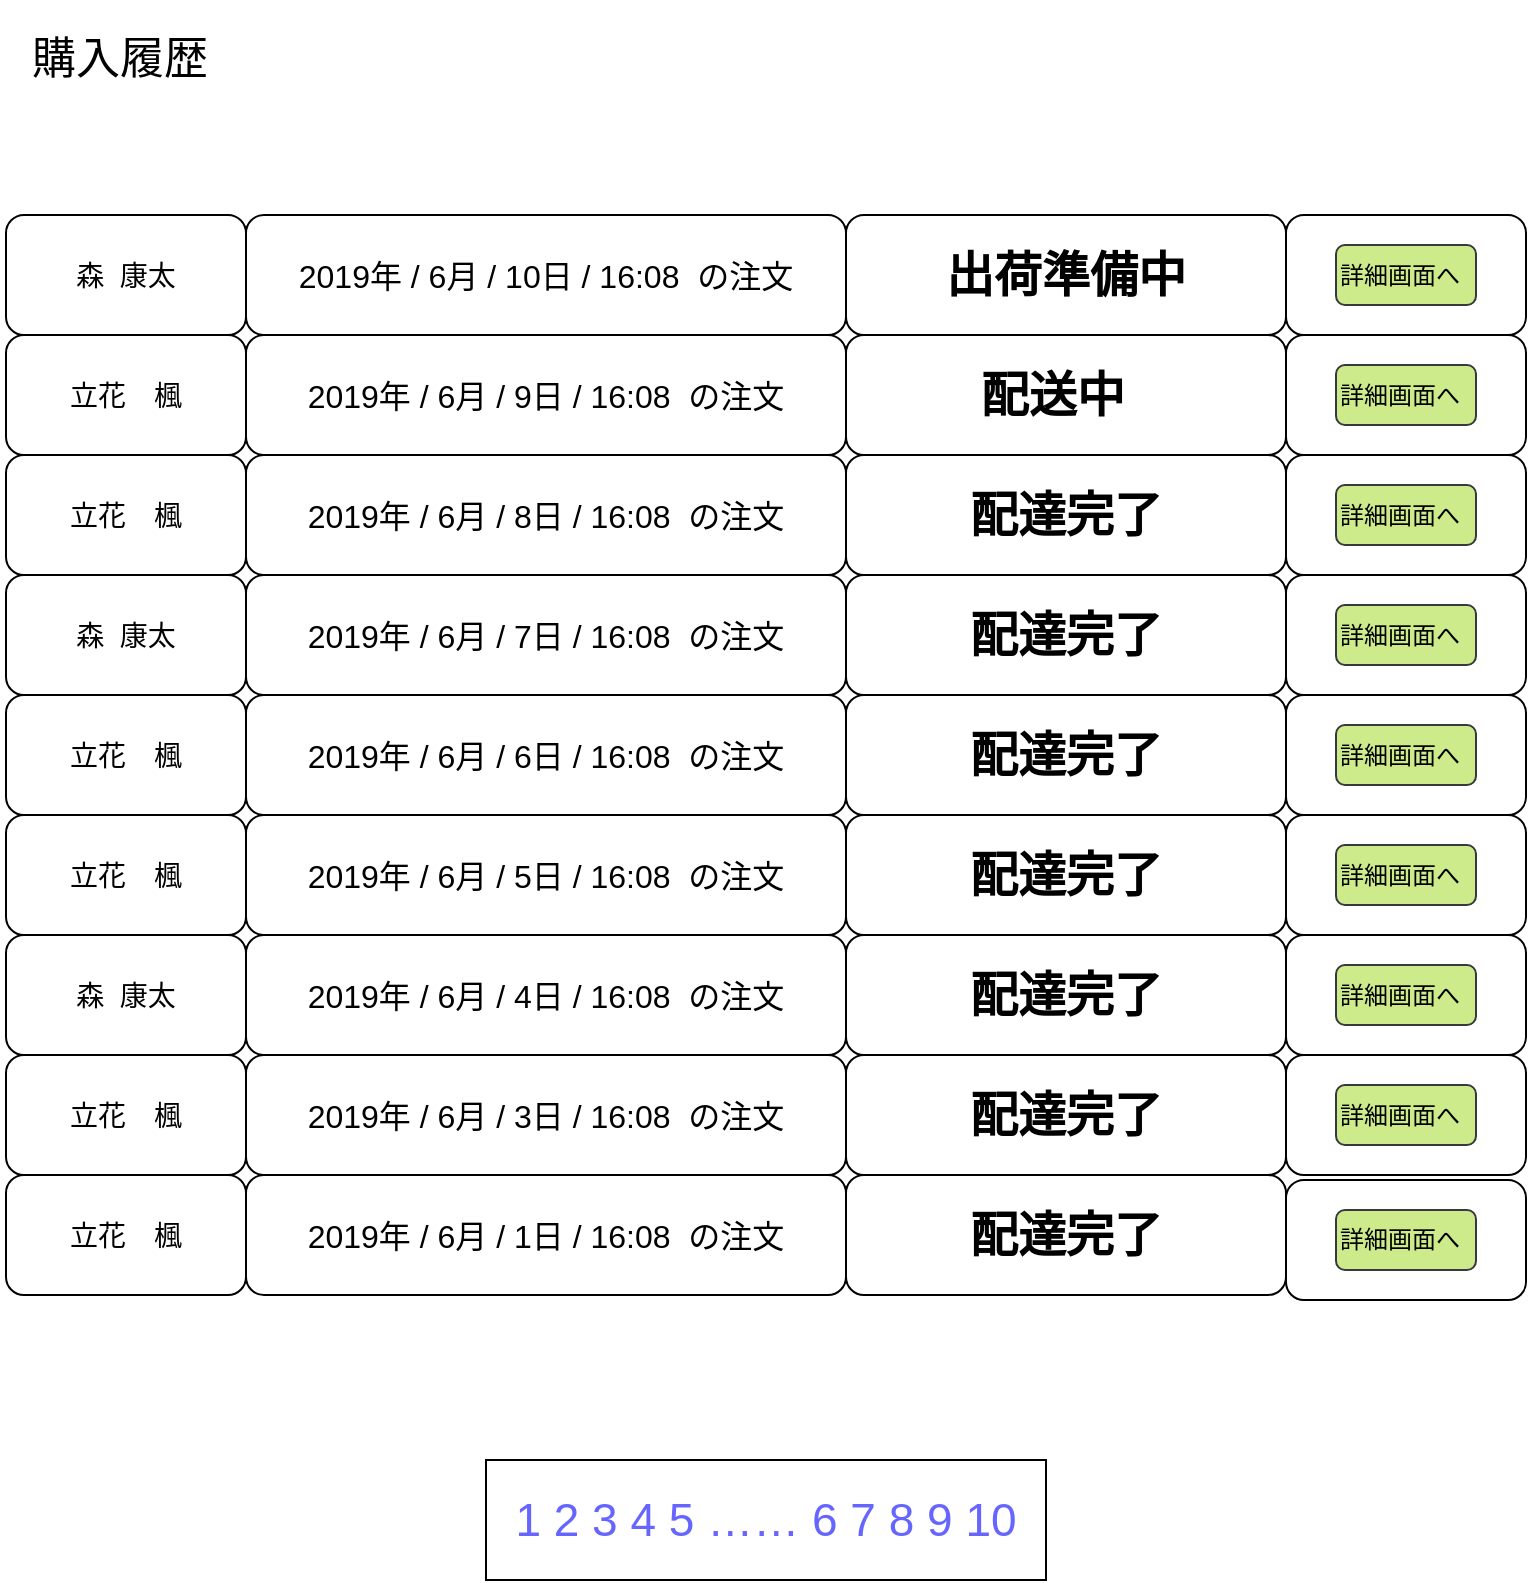 <mxfile version="10.9.3" type="github"><diagram id="1Ck8rWMUNs0v2sUKAauB" name="ãã¼ã¸1"><mxGraphModel dx="1426" dy="726" grid="1" gridSize="10" guides="1" tooltips="1" connect="1" arrows="1" fold="1" page="1" pageScale="1" pageWidth="827" pageHeight="1169" math="0" shadow="0"><root><mxCell id="0"/><mxCell id="1" parent="0"/><mxCell id="WLR3DmJj_Ut5B1vuZmKI-1" value="&lt;span style=&quot;font-size: 22px&quot;&gt;購入履歴&lt;/span&gt;" style="rounded=0;whiteSpace=wrap;html=1;strokeColor=none;fillColor=#ffffff;" parent="1" vertex="1"><mxGeometry x="30" y="20" width="120" height="60" as="geometry"/></mxCell><mxCell id="WLR3DmJj_Ut5B1vuZmKI-6" value="&lt;font style=&quot;font-size: 24px&quot;&gt;&lt;b&gt;&amp;nbsp;出荷準備中&amp;nbsp;&lt;/b&gt;&lt;/font&gt;" style="rounded=1;whiteSpace=wrap;html=1;align=center;" parent="1" vertex="1"><mxGeometry x="453" y="127.5" width="220" height="60" as="geometry"/></mxCell><mxCell id="WLR3DmJj_Ut5B1vuZmKI-7" value="2019年 / 6月 / 9日 / 16:08&amp;nbsp; の注文" style="rounded=1;whiteSpace=wrap;html=1;strokeColor=#000000;fillColor=none;fontSize=16;" parent="1" vertex="1"><mxGeometry x="153" y="187.5" width="300" height="60" as="geometry"/></mxCell><mxCell id="WLR3DmJj_Ut5B1vuZmKI-8" value="&lt;font style=&quot;font-size: 24px&quot;&gt;&lt;b&gt;配送中&amp;nbsp;&amp;nbsp;&lt;/b&gt;&lt;/font&gt;" style="rounded=1;whiteSpace=wrap;html=1;align=center;" parent="1" vertex="1"><mxGeometry x="453" y="187.5" width="220" height="60" as="geometry"/></mxCell><mxCell id="WLR3DmJj_Ut5B1vuZmKI-17" value="&lt;font style=&quot;font-size: 24px&quot;&gt;&lt;b&gt;&amp;nbsp;配達完了&amp;nbsp;&lt;/b&gt;&lt;/font&gt;" style="rounded=1;whiteSpace=wrap;html=1;align=center;" parent="1" vertex="1"><mxGeometry x="453" y="247.5" width="220" height="60" as="geometry"/></mxCell><mxCell id="WLR3DmJj_Ut5B1vuZmKI-18" value="2019年 / 6月 / 8日 / 16:08&amp;nbsp; の注文" style="rounded=1;whiteSpace=wrap;html=1;strokeColor=#000000;fillColor=none;fontSize=16;" parent="1" vertex="1"><mxGeometry x="153" y="247.5" width="300" height="60" as="geometry"/></mxCell><mxCell id="WLR3DmJj_Ut5B1vuZmKI-19" value="2019年 / 6月 / 10日 / 16:08&amp;nbsp; の注文" style="rounded=1;whiteSpace=wrap;html=1;strokeColor=#000000;fillColor=none;fontSize=16;" parent="1" vertex="1"><mxGeometry x="153" y="127.5" width="300" height="60" as="geometry"/></mxCell><mxCell id="oiul9Ft5JokD7nXcjxSX-1" value="&lt;span style=&quot;text-align: left&quot;&gt;&lt;font style=&quot;font-size: 14px&quot;&gt;森&amp;nbsp; 康太&lt;/font&gt;&lt;/span&gt;" style="rounded=1;whiteSpace=wrap;html=1;" parent="1" vertex="1"><mxGeometry x="33" y="127.5" width="120" height="60" as="geometry"/></mxCell><mxCell id="oiul9Ft5JokD7nXcjxSX-4" value="&lt;span style=&quot;text-align: left&quot;&gt;&lt;font style=&quot;font-size: 14px&quot;&gt;立花　楓&lt;/font&gt;&lt;/span&gt;" style="rounded=1;whiteSpace=wrap;html=1;" parent="1" vertex="1"><mxGeometry x="33" y="187.5" width="120" height="60" as="geometry"/></mxCell><mxCell id="oiul9Ft5JokD7nXcjxSX-5" value="&lt;span style=&quot;text-align: left&quot;&gt;&lt;font style=&quot;font-size: 14px&quot;&gt;立花　楓&lt;/font&gt;&lt;/span&gt;" style="rounded=1;whiteSpace=wrap;html=1;" parent="1" vertex="1"><mxGeometry x="33" y="247.5" width="120" height="60" as="geometry"/></mxCell><mxCell id="oiul9Ft5JokD7nXcjxSX-7" value="&lt;b style=&quot;font-size: 24px&quot;&gt;&amp;nbsp;配達完了&amp;nbsp;&lt;/b&gt;" style="rounded=1;whiteSpace=wrap;html=1;align=center;" parent="1" vertex="1"><mxGeometry x="453" y="307.5" width="220" height="60" as="geometry"/></mxCell><mxCell id="oiul9Ft5JokD7nXcjxSX-8" value="2019年 / 6月 / 6日 / 16:08&amp;nbsp; の注文" style="rounded=1;whiteSpace=wrap;html=1;strokeColor=#000000;fillColor=none;fontSize=16;" parent="1" vertex="1"><mxGeometry x="153" y="367.5" width="300" height="60" as="geometry"/></mxCell><mxCell id="oiul9Ft5JokD7nXcjxSX-9" value="&lt;b style=&quot;font-size: 24px ; white-space: normal&quot;&gt;&amp;nbsp;配達完了&amp;nbsp;&lt;/b&gt;" style="rounded=1;whiteSpace=wrap;html=1;align=center;" parent="1" vertex="1"><mxGeometry x="453" y="367.5" width="220" height="60" as="geometry"/></mxCell><mxCell id="oiul9Ft5JokD7nXcjxSX-10" value="&lt;font style=&quot;font-size: 24px&quot;&gt;&lt;b&gt;&amp;nbsp;配達完了&amp;nbsp;&lt;/b&gt;&lt;/font&gt;" style="rounded=1;whiteSpace=wrap;html=1;align=center;" parent="1" vertex="1"><mxGeometry x="453" y="427.5" width="220" height="60" as="geometry"/></mxCell><mxCell id="oiul9Ft5JokD7nXcjxSX-11" value="2019年 / 6月 / 5日 / 16:08&amp;nbsp; の注文" style="rounded=1;whiteSpace=wrap;html=1;strokeColor=#000000;fillColor=none;fontSize=16;" parent="1" vertex="1"><mxGeometry x="153" y="427.5" width="300" height="60" as="geometry"/></mxCell><mxCell id="oiul9Ft5JokD7nXcjxSX-12" value="2019年 / 6月 / 7日 / 16:08&amp;nbsp; の注文" style="rounded=1;whiteSpace=wrap;html=1;strokeColor=#000000;fillColor=none;fontSize=16;" parent="1" vertex="1"><mxGeometry x="153" y="307.5" width="300" height="60" as="geometry"/></mxCell><mxCell id="oiul9Ft5JokD7nXcjxSX-13" value="&lt;span style=&quot;text-align: left&quot;&gt;&lt;font style=&quot;font-size: 14px&quot;&gt;森&amp;nbsp; 康太&lt;/font&gt;&lt;/span&gt;" style="rounded=1;whiteSpace=wrap;html=1;" parent="1" vertex="1"><mxGeometry x="33" y="307.5" width="120" height="60" as="geometry"/></mxCell><mxCell id="oiul9Ft5JokD7nXcjxSX-14" value="&lt;span style=&quot;text-align: left&quot;&gt;&lt;font style=&quot;font-size: 14px&quot;&gt;立花　楓&lt;/font&gt;&lt;/span&gt;" style="rounded=1;whiteSpace=wrap;html=1;" parent="1" vertex="1"><mxGeometry x="33" y="367.5" width="120" height="60" as="geometry"/></mxCell><mxCell id="oiul9Ft5JokD7nXcjxSX-15" value="&lt;span style=&quot;text-align: left&quot;&gt;&lt;font style=&quot;font-size: 14px&quot;&gt;立花　楓&lt;/font&gt;&lt;/span&gt;" style="rounded=1;whiteSpace=wrap;html=1;" parent="1" vertex="1"><mxGeometry x="33" y="427.5" width="120" height="60" as="geometry"/></mxCell><mxCell id="oiul9Ft5JokD7nXcjxSX-16" value="&lt;b style=&quot;font-size: 24px ; white-space: normal&quot;&gt;&amp;nbsp;配達完了&amp;nbsp;&lt;/b&gt;" style="rounded=1;whiteSpace=wrap;html=1;align=center;" parent="1" vertex="1"><mxGeometry x="453" y="487.5" width="220" height="60" as="geometry"/></mxCell><mxCell id="oiul9Ft5JokD7nXcjxSX-17" value="2019年 / 6月 / 3日 / 16:08&amp;nbsp; の注文" style="rounded=1;whiteSpace=wrap;html=1;strokeColor=#000000;fillColor=none;fontSize=16;" parent="1" vertex="1"><mxGeometry x="153" y="547.5" width="300" height="60" as="geometry"/></mxCell><mxCell id="oiul9Ft5JokD7nXcjxSX-18" value="&lt;b style=&quot;font-size: 24px ; white-space: normal&quot;&gt;&amp;nbsp;配達完了&amp;nbsp;&lt;/b&gt;" style="rounded=1;whiteSpace=wrap;html=1;align=center;" parent="1" vertex="1"><mxGeometry x="453" y="547.5" width="220" height="60" as="geometry"/></mxCell><mxCell id="oiul9Ft5JokD7nXcjxSX-19" value="&lt;font style=&quot;font-size: 24px&quot;&gt;&lt;b&gt;&amp;nbsp;配達完了&amp;nbsp;&lt;/b&gt;&lt;/font&gt;" style="rounded=1;whiteSpace=wrap;html=1;align=center;" parent="1" vertex="1"><mxGeometry x="453" y="607.5" width="220" height="60" as="geometry"/></mxCell><mxCell id="oiul9Ft5JokD7nXcjxSX-20" value="2019年 / 6月 / 1日 / 16:08&amp;nbsp; の注文" style="rounded=1;whiteSpace=wrap;html=1;strokeColor=#000000;fillColor=none;fontSize=16;" parent="1" vertex="1"><mxGeometry x="153" y="607.5" width="300" height="60" as="geometry"/></mxCell><mxCell id="oiul9Ft5JokD7nXcjxSX-21" value="2019年 / 6月 / 4日 / 16:08&amp;nbsp; の注文" style="rounded=1;whiteSpace=wrap;html=1;strokeColor=#000000;fillColor=none;fontSize=16;" parent="1" vertex="1"><mxGeometry x="153" y="487.5" width="300" height="60" as="geometry"/></mxCell><mxCell id="oiul9Ft5JokD7nXcjxSX-22" value="&lt;span style=&quot;text-align: left&quot;&gt;&lt;font style=&quot;font-size: 14px&quot;&gt;森&amp;nbsp; 康太&lt;/font&gt;&lt;/span&gt;" style="rounded=1;whiteSpace=wrap;html=1;" parent="1" vertex="1"><mxGeometry x="33" y="487.5" width="120" height="60" as="geometry"/></mxCell><mxCell id="oiul9Ft5JokD7nXcjxSX-23" value="&lt;span style=&quot;text-align: left&quot;&gt;&lt;font style=&quot;font-size: 14px&quot;&gt;立花　楓&lt;/font&gt;&lt;/span&gt;" style="rounded=1;whiteSpace=wrap;html=1;" parent="1" vertex="1"><mxGeometry x="33" y="547.5" width="120" height="60" as="geometry"/></mxCell><mxCell id="oiul9Ft5JokD7nXcjxSX-24" value="&lt;span style=&quot;text-align: left&quot;&gt;&lt;font style=&quot;font-size: 14px&quot;&gt;立花　楓&lt;/font&gt;&lt;/span&gt;" style="rounded=1;whiteSpace=wrap;html=1;" parent="1" vertex="1"><mxGeometry x="33" y="607.5" width="120" height="60" as="geometry"/></mxCell><mxCell id="oiul9Ft5JokD7nXcjxSX-28" value="1 2 3 4 5 …… 6 7 8 9 10" style="rounded=0;whiteSpace=wrap;html=1;fontSize=23;align=center;fontColor=#6666FF;" parent="1" vertex="1"><mxGeometry x="273" y="750" width="280" height="60" as="geometry"/></mxCell><mxCell id="oiul9Ft5JokD7nXcjxSX-30" value="&lt;span style=&quot;font-family: &amp;#34;helvetica&amp;#34; , &amp;#34;arial&amp;#34; , sans-serif ; font-size: 0px ; white-space: nowrap&quot;&gt;%3CmxGraphModel%3E%3Croot%3E%3CmxCell%20id%3D%220%22%2F%3E%3CmxCell%20id%3D%221%22%20parent%3D%220%22%2F%3E%3CmxCell%20id%3D%222%22%20value%3D%22%E8%A9%B3%E7%B4%B0%E7%94%BB%E9%9D%A2%E3%81%B8%22%20style%3D%22rounded%3D1%3BwhiteSpace%3Dwrap%3Bhtml%3D1%3BstrokeWidth%3D1%3BfillColor%3D%23cdeb8b%3Balign%3Dleft%3BstrokeColor%3D%2336393d%3B%22%20vertex%3D%221%22%20parent%3D%221%22%3E%3CmxGeometry%20x%3D%22479%22%20y%3D%22339%22%20width%3D%2270%22%20height%3D%2230%22%20as%3D%22geometry%22%2F%3E%3C%2FmxCell%3E%3C%2Froot%3E%3C%2FmxGraphModel%3E&lt;/span&gt;" style="rounded=1;whiteSpace=wrap;html=1;" parent="1" vertex="1"><mxGeometry x="673" y="127.5" width="120" height="60" as="geometry"/></mxCell><mxCell id="oiul9Ft5JokD7nXcjxSX-31" value="詳細画面へ" style="rounded=1;whiteSpace=wrap;html=1;strokeWidth=1;fillColor=#cdeb8b;align=left;strokeColor=#36393d;" parent="1" vertex="1"><mxGeometry x="698" y="142.5" width="70" height="30" as="geometry"/></mxCell><mxCell id="oiul9Ft5JokD7nXcjxSX-32" value="&lt;span style=&quot;font-family: &amp;#34;helvetica&amp;#34; , &amp;#34;arial&amp;#34; , sans-serif ; font-size: 0px ; white-space: nowrap&quot;&gt;%3CmxGraphModel%3E%3Croot%3E%3CmxCell%20id%3D%220%22%2F%3E%3CmxCell%20id%3D%221%22%20parent%3D%220%22%2F%3E%3CmxCell%20id%3D%222%22%20value%3D%22%E8%A9%B3%E7%B4%B0%E7%94%BB%E9%9D%A2%E3%81%B8%22%20style%3D%22rounded%3D1%3BwhiteSpace%3Dwrap%3Bhtml%3D1%3BstrokeWidth%3D1%3BfillColor%3D%23cdeb8b%3Balign%3Dleft%3BstrokeColor%3D%2336393d%3B%22%20vertex%3D%221%22%20parent%3D%221%22%3E%3CmxGeometry%20x%3D%22479%22%20y%3D%22339%22%20width%3D%2270%22%20height%3D%2230%22%20as%3D%22geometry%22%2F%3E%3C%2FmxCell%3E%3C%2Froot%3E%3C%2FmxGraphModel%3E&lt;/span&gt;" style="rounded=1;whiteSpace=wrap;html=1;" parent="1" vertex="1"><mxGeometry x="673" y="187.5" width="120" height="60" as="geometry"/></mxCell><mxCell id="oiul9Ft5JokD7nXcjxSX-33" value="詳細画面へ" style="rounded=1;whiteSpace=wrap;html=1;strokeWidth=1;fillColor=#cdeb8b;align=left;strokeColor=#36393d;" parent="1" vertex="1"><mxGeometry x="698" y="202.5" width="70" height="30" as="geometry"/></mxCell><mxCell id="oiul9Ft5JokD7nXcjxSX-35" value="&lt;span style=&quot;font-family: &amp;#34;helvetica&amp;#34; , &amp;#34;arial&amp;#34; , sans-serif ; font-size: 0px ; white-space: nowrap&quot;&gt;%3CmxGraphModel%3E%3Croot%3E%3CmxCell%20id%3D%220%22%2F%3E%3CmxCell%20id%3D%221%22%20parent%3D%220%22%2F%3E%3CmxCell%20id%3D%222%22%20value%3D%22%E8%A9%B3%E7%B4%B0%E7%94%BB%E9%9D%A2%E3%81%B8%22%20style%3D%22rounded%3D1%3BwhiteSpace%3Dwrap%3Bhtml%3D1%3BstrokeWidth%3D1%3BfillColor%3D%23cdeb8b%3Balign%3Dleft%3BstrokeColor%3D%2336393d%3B%22%20vertex%3D%221%22%20parent%3D%221%22%3E%3CmxGeometry%20x%3D%22479%22%20y%3D%22339%22%20width%3D%2270%22%20height%3D%2230%22%20as%3D%22geometry%22%2F%3E%3C%2FmxCell%3E%3C%2Froot%3E%3C%2FmxGraphModel%3E&lt;/span&gt;" style="rounded=1;whiteSpace=wrap;html=1;" parent="1" vertex="1"><mxGeometry x="673" y="247.5" width="120" height="60" as="geometry"/></mxCell><mxCell id="oiul9Ft5JokD7nXcjxSX-36" value="詳細画面へ" style="rounded=1;whiteSpace=wrap;html=1;strokeWidth=1;fillColor=#cdeb8b;align=left;strokeColor=#36393d;" parent="1" vertex="1"><mxGeometry x="698" y="262.5" width="70" height="30" as="geometry"/></mxCell><mxCell id="oiul9Ft5JokD7nXcjxSX-39" value="&lt;span style=&quot;font-family: &amp;#34;helvetica&amp;#34; , &amp;#34;arial&amp;#34; , sans-serif ; font-size: 0px ; white-space: nowrap&quot;&gt;%3CmxGraphModel%3E%3Croot%3E%3CmxCell%20id%3D%220%22%2F%3E%3CmxCell%20id%3D%221%22%20parent%3D%220%22%2F%3E%3CmxCell%20id%3D%222%22%20value%3D%22%E8%A9%B3%E7%B4%B0%E7%94%BB%E9%9D%A2%E3%81%B8%22%20style%3D%22rounded%3D1%3BwhiteSpace%3Dwrap%3Bhtml%3D1%3BstrokeWidth%3D1%3BfillColor%3D%23cdeb8b%3Balign%3Dleft%3BstrokeColor%3D%2336393d%3B%22%20vertex%3D%221%22%20parent%3D%221%22%3E%3CmxGeometry%20x%3D%22479%22%20y%3D%22339%22%20width%3D%2270%22%20height%3D%2230%22%20as%3D%22geometry%22%2F%3E%3C%2FmxCell%3E%3C%2Froot%3E%3C%2FmxGraphModel%3E&lt;/span&gt;" style="rounded=1;whiteSpace=wrap;html=1;" parent="1" vertex="1"><mxGeometry x="673" y="307.5" width="120" height="60" as="geometry"/></mxCell><mxCell id="oiul9Ft5JokD7nXcjxSX-40" value="詳細画面へ" style="rounded=1;whiteSpace=wrap;html=1;strokeWidth=1;fillColor=#cdeb8b;align=left;strokeColor=#36393d;" parent="1" vertex="1"><mxGeometry x="698" y="322.5" width="70" height="30" as="geometry"/></mxCell><mxCell id="oiul9Ft5JokD7nXcjxSX-41" value="&lt;span style=&quot;font-family: &amp;#34;helvetica&amp;#34; , &amp;#34;arial&amp;#34; , sans-serif ; font-size: 0px ; white-space: nowrap&quot;&gt;%3CmxGraphModel%3E%3Croot%3E%3CmxCell%20id%3D%220%22%2F%3E%3CmxCell%20id%3D%221%22%20parent%3D%220%22%2F%3E%3CmxCell%20id%3D%222%22%20value%3D%22%E8%A9%B3%E7%B4%B0%E7%94%BB%E9%9D%A2%E3%81%B8%22%20style%3D%22rounded%3D1%3BwhiteSpace%3Dwrap%3Bhtml%3D1%3BstrokeWidth%3D1%3BfillColor%3D%23cdeb8b%3Balign%3Dleft%3BstrokeColor%3D%2336393d%3B%22%20vertex%3D%221%22%20parent%3D%221%22%3E%3CmxGeometry%20x%3D%22479%22%20y%3D%22339%22%20width%3D%2270%22%20height%3D%2230%22%20as%3D%22geometry%22%2F%3E%3C%2FmxCell%3E%3C%2Froot%3E%3C%2FmxGraphModel%3E&lt;/span&gt;" style="rounded=1;whiteSpace=wrap;html=1;" parent="1" vertex="1"><mxGeometry x="673" y="367.5" width="120" height="60" as="geometry"/></mxCell><mxCell id="oiul9Ft5JokD7nXcjxSX-42" value="詳細画面へ" style="rounded=1;whiteSpace=wrap;html=1;strokeWidth=1;fillColor=#cdeb8b;align=left;strokeColor=#36393d;" parent="1" vertex="1"><mxGeometry x="698" y="382.5" width="70" height="30" as="geometry"/></mxCell><mxCell id="oiul9Ft5JokD7nXcjxSX-43" value="&lt;span style=&quot;font-family: &amp;#34;helvetica&amp;#34; , &amp;#34;arial&amp;#34; , sans-serif ; font-size: 0px ; white-space: nowrap&quot;&gt;%3CmxGraphModel%3E%3Croot%3E%3CmxCell%20id%3D%220%22%2F%3E%3CmxCell%20id%3D%221%22%20parent%3D%220%22%2F%3E%3CmxCell%20id%3D%222%22%20value%3D%22%E8%A9%B3%E7%B4%B0%E7%94%BB%E9%9D%A2%E3%81%B8%22%20style%3D%22rounded%3D1%3BwhiteSpace%3Dwrap%3Bhtml%3D1%3BstrokeWidth%3D1%3BfillColor%3D%23cdeb8b%3Balign%3Dleft%3BstrokeColor%3D%2336393d%3B%22%20vertex%3D%221%22%20parent%3D%221%22%3E%3CmxGeometry%20x%3D%22479%22%20y%3D%22339%22%20width%3D%2270%22%20height%3D%2230%22%20as%3D%22geometry%22%2F%3E%3C%2FmxCell%3E%3C%2Froot%3E%3C%2FmxGraphModel%3E&lt;/span&gt;" style="rounded=1;whiteSpace=wrap;html=1;" parent="1" vertex="1"><mxGeometry x="673" y="427.5" width="120" height="60" as="geometry"/></mxCell><mxCell id="oiul9Ft5JokD7nXcjxSX-44" value="詳細画面へ" style="rounded=1;whiteSpace=wrap;html=1;strokeWidth=1;fillColor=#cdeb8b;align=left;strokeColor=#36393d;" parent="1" vertex="1"><mxGeometry x="698" y="442.5" width="70" height="30" as="geometry"/></mxCell><mxCell id="oiul9Ft5JokD7nXcjxSX-45" value="&lt;span style=&quot;font-family: &amp;#34;helvetica&amp;#34; , &amp;#34;arial&amp;#34; , sans-serif ; font-size: 0px ; white-space: nowrap&quot;&gt;%3CmxGraphModel%3E%3Croot%3E%3CmxCell%20id%3D%220%22%2F%3E%3CmxCell%20id%3D%221%22%20parent%3D%220%22%2F%3E%3CmxCell%20id%3D%222%22%20value%3D%22%E8%A9%B3%E7%B4%B0%E7%94%BB%E9%9D%A2%E3%81%B8%22%20style%3D%22rounded%3D1%3BwhiteSpace%3Dwrap%3Bhtml%3D1%3BstrokeWidth%3D1%3BfillColor%3D%23cdeb8b%3Balign%3Dleft%3BstrokeColor%3D%2336393d%3B%22%20vertex%3D%221%22%20parent%3D%221%22%3E%3CmxGeometry%20x%3D%22479%22%20y%3D%22339%22%20width%3D%2270%22%20height%3D%2230%22%20as%3D%22geometry%22%2F%3E%3C%2FmxCell%3E%3C%2Froot%3E%3C%2FmxGraphModel%3E&lt;/span&gt;" style="rounded=1;whiteSpace=wrap;html=1;" parent="1" vertex="1"><mxGeometry x="673" y="487.5" width="120" height="60" as="geometry"/></mxCell><mxCell id="oiul9Ft5JokD7nXcjxSX-46" value="詳細画面へ" style="rounded=1;whiteSpace=wrap;html=1;strokeWidth=1;fillColor=#cdeb8b;align=left;strokeColor=#36393d;" parent="1" vertex="1"><mxGeometry x="698" y="502.5" width="70" height="30" as="geometry"/></mxCell><mxCell id="oiul9Ft5JokD7nXcjxSX-47" value="&lt;span style=&quot;font-family: &amp;#34;helvetica&amp;#34; , &amp;#34;arial&amp;#34; , sans-serif ; font-size: 0px ; white-space: nowrap&quot;&gt;%3CmxGraphModel%3E%3Croot%3E%3CmxCell%20id%3D%220%22%2F%3E%3CmxCell%20id%3D%221%22%20parent%3D%220%22%2F%3E%3CmxCell%20id%3D%222%22%20value%3D%22%E8%A9%B3%E7%B4%B0%E7%94%BB%E9%9D%A2%E3%81%B8%22%20style%3D%22rounded%3D1%3BwhiteSpace%3Dwrap%3Bhtml%3D1%3BstrokeWidth%3D1%3BfillColor%3D%23cdeb8b%3Balign%3Dleft%3BstrokeColor%3D%2336393d%3B%22%20vertex%3D%221%22%20parent%3D%221%22%3E%3CmxGeometry%20x%3D%22479%22%20y%3D%22339%22%20width%3D%2270%22%20height%3D%2230%22%20as%3D%22geometry%22%2F%3E%3C%2FmxCell%3E%3C%2Froot%3E%3C%2FmxGraphModel%3E&lt;/span&gt;" style="rounded=1;whiteSpace=wrap;html=1;" parent="1" vertex="1"><mxGeometry x="673" y="547.5" width="120" height="60" as="geometry"/></mxCell><mxCell id="oiul9Ft5JokD7nXcjxSX-48" value="詳細画面へ" style="rounded=1;whiteSpace=wrap;html=1;strokeWidth=1;fillColor=#cdeb8b;align=left;strokeColor=#36393d;" parent="1" vertex="1"><mxGeometry x="698" y="562.5" width="70" height="30" as="geometry"/></mxCell><mxCell id="oiul9Ft5JokD7nXcjxSX-49" value="&lt;span style=&quot;font-family: &amp;#34;helvetica&amp;#34; , &amp;#34;arial&amp;#34; , sans-serif ; font-size: 0px ; white-space: nowrap&quot;&gt;%3CmxGraphModel%3E%3Croot%3E%3CmxCell%20id%3D%220%22%2F%3E%3CmxCell%20id%3D%221%22%20parent%3D%220%22%2F%3E%3CmxCell%20id%3D%222%22%20value%3D%22%E8%A9%B3%E7%B4%B0%E7%94%BB%E9%9D%A2%E3%81%B8%22%20style%3D%22rounded%3D1%3BwhiteSpace%3Dwrap%3Bhtml%3D1%3BstrokeWidth%3D1%3BfillColor%3D%23cdeb8b%3Balign%3Dleft%3BstrokeColor%3D%2336393d%3B%22%20vertex%3D%221%22%20parent%3D%221%22%3E%3CmxGeometry%20x%3D%22479%22%20y%3D%22339%22%20width%3D%2270%22%20height%3D%2230%22%20as%3D%22geometry%22%2F%3E%3C%2FmxCell%3E%3C%2Froot%3E%3C%2FmxGraphModel%3E&lt;/span&gt;" style="rounded=1;whiteSpace=wrap;html=1;" parent="1" vertex="1"><mxGeometry x="673" y="610" width="120" height="60" as="geometry"/></mxCell><mxCell id="oiul9Ft5JokD7nXcjxSX-50" value="詳細画面へ" style="rounded=1;whiteSpace=wrap;html=1;strokeWidth=1;fillColor=#cdeb8b;align=left;strokeColor=#36393d;" parent="1" vertex="1"><mxGeometry x="698" y="625" width="70" height="30" as="geometry"/></mxCell></root></mxGraphModel></diagram></mxfile>